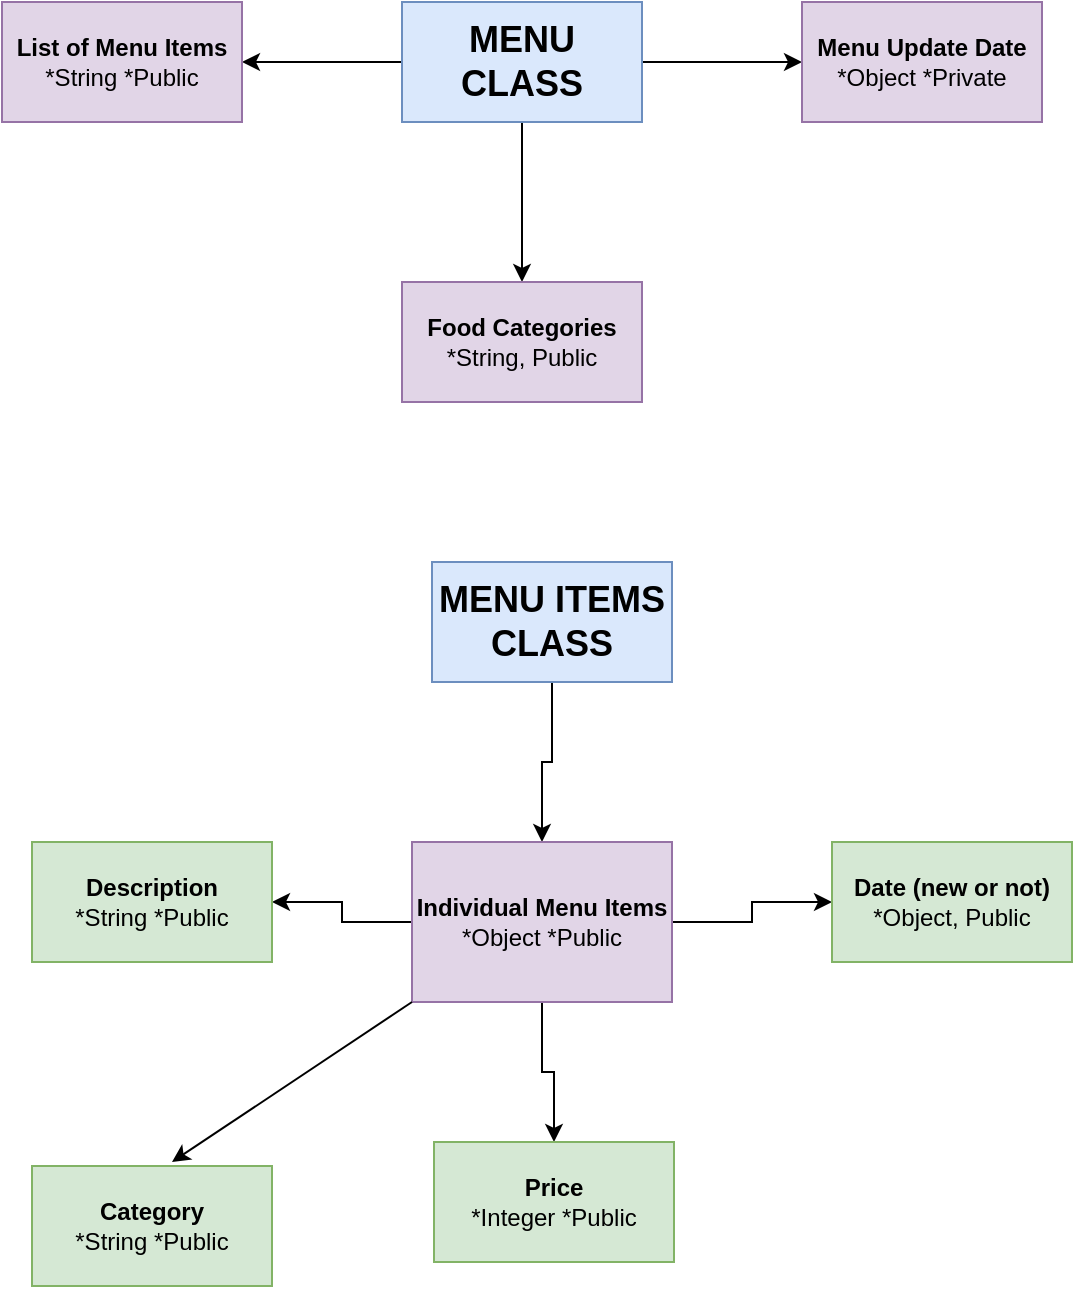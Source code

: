 <mxfile version="14.6.6" type="github"><diagram id="dzhatrqLTjvpsQEs2VxE" name="Page-1"><mxGraphModel dx="1422" dy="762" grid="1" gridSize="10" guides="1" tooltips="1" connect="1" arrows="1" fold="1" page="1" pageScale="1" pageWidth="850" pageHeight="1100" math="0" shadow="0"><root><mxCell id="0"/><mxCell id="1" parent="0"/><mxCell id="Zlz6S1NggtNxs5jg8UhT-17" value="" style="edgeStyle=orthogonalEdgeStyle;rounded=0;orthogonalLoop=1;jettySize=auto;html=1;" edge="1" parent="1" source="Zlz6S1NggtNxs5jg8UhT-15" target="Zlz6S1NggtNxs5jg8UhT-16"><mxGeometry relative="1" as="geometry"/></mxCell><mxCell id="Zlz6S1NggtNxs5jg8UhT-19" value="" style="edgeStyle=orthogonalEdgeStyle;rounded=0;orthogonalLoop=1;jettySize=auto;html=1;" edge="1" parent="1" source="Zlz6S1NggtNxs5jg8UhT-15" target="Zlz6S1NggtNxs5jg8UhT-18"><mxGeometry relative="1" as="geometry"/></mxCell><mxCell id="Zlz6S1NggtNxs5jg8UhT-21" value="" style="edgeStyle=orthogonalEdgeStyle;rounded=0;orthogonalLoop=1;jettySize=auto;html=1;" edge="1" parent="1" source="Zlz6S1NggtNxs5jg8UhT-15" target="Zlz6S1NggtNxs5jg8UhT-20"><mxGeometry relative="1" as="geometry"/></mxCell><mxCell id="Zlz6S1NggtNxs5jg8UhT-15" value="&lt;b&gt;&lt;font style=&quot;font-size: 18px&quot;&gt;MENU CLASS&lt;/font&gt;&lt;/b&gt;" style="rounded=0;whiteSpace=wrap;html=1;fillColor=#dae8fc;strokeColor=#6c8ebf;" vertex="1" parent="1"><mxGeometry x="365" y="70" width="120" height="60" as="geometry"/></mxCell><mxCell id="Zlz6S1NggtNxs5jg8UhT-16" value="&lt;b&gt;Food Categories&lt;/b&gt;&lt;br&gt;*String, Public" style="rounded=0;whiteSpace=wrap;html=1;fillColor=#e1d5e7;strokeColor=#9673a6;" vertex="1" parent="1"><mxGeometry x="365" y="210" width="120" height="60" as="geometry"/></mxCell><mxCell id="Zlz6S1NggtNxs5jg8UhT-18" value="&lt;b&gt;Menu Update Date&lt;/b&gt;&lt;br&gt;*Object *Private" style="rounded=0;whiteSpace=wrap;html=1;fillColor=#e1d5e7;strokeColor=#9673a6;" vertex="1" parent="1"><mxGeometry x="565" y="70" width="120" height="60" as="geometry"/></mxCell><mxCell id="Zlz6S1NggtNxs5jg8UhT-20" value="&lt;font style=&quot;font-size: 12px&quot;&gt;&lt;b&gt;List of Menu Items&lt;/b&gt;&lt;br&gt;*String *Public&lt;br&gt;&lt;/font&gt;" style="rounded=0;whiteSpace=wrap;html=1;fillColor=#e1d5e7;strokeColor=#9673a6;" vertex="1" parent="1"><mxGeometry x="165" y="70" width="120" height="60" as="geometry"/></mxCell><mxCell id="Zlz6S1NggtNxs5jg8UhT-24" value="" style="edgeStyle=orthogonalEdgeStyle;rounded=0;orthogonalLoop=1;jettySize=auto;html=1;" edge="1" parent="1" source="Zlz6S1NggtNxs5jg8UhT-22" target="Zlz6S1NggtNxs5jg8UhT-23"><mxGeometry relative="1" as="geometry"/></mxCell><mxCell id="Zlz6S1NggtNxs5jg8UhT-22" value="&lt;font style=&quot;font-size: 18px&quot;&gt;&lt;b&gt;MENU ITEMS CLASS&lt;/b&gt;&lt;/font&gt;" style="rounded=0;whiteSpace=wrap;html=1;fillColor=#dae8fc;strokeColor=#6c8ebf;" vertex="1" parent="1"><mxGeometry x="380" y="350" width="120" height="60" as="geometry"/></mxCell><mxCell id="Zlz6S1NggtNxs5jg8UhT-26" value="" style="edgeStyle=orthogonalEdgeStyle;rounded=0;orthogonalLoop=1;jettySize=auto;html=1;" edge="1" parent="1" source="Zlz6S1NggtNxs5jg8UhT-23" target="Zlz6S1NggtNxs5jg8UhT-25"><mxGeometry relative="1" as="geometry"/></mxCell><mxCell id="Zlz6S1NggtNxs5jg8UhT-28" value="" style="edgeStyle=orthogonalEdgeStyle;rounded=0;orthogonalLoop=1;jettySize=auto;html=1;" edge="1" parent="1" source="Zlz6S1NggtNxs5jg8UhT-23" target="Zlz6S1NggtNxs5jg8UhT-27"><mxGeometry relative="1" as="geometry"/></mxCell><mxCell id="Zlz6S1NggtNxs5jg8UhT-30" value="" style="edgeStyle=orthogonalEdgeStyle;rounded=0;orthogonalLoop=1;jettySize=auto;html=1;" edge="1" parent="1" source="Zlz6S1NggtNxs5jg8UhT-23" target="Zlz6S1NggtNxs5jg8UhT-29"><mxGeometry relative="1" as="geometry"/></mxCell><mxCell id="Zlz6S1NggtNxs5jg8UhT-23" value="&lt;b&gt;Individual Menu Items&lt;/b&gt; *Object *Public" style="rounded=0;whiteSpace=wrap;html=1;fillColor=#e1d5e7;strokeColor=#9673a6;" vertex="1" parent="1"><mxGeometry x="370" y="490" width="130" height="80" as="geometry"/></mxCell><mxCell id="Zlz6S1NggtNxs5jg8UhT-25" value="&lt;b&gt;Price&lt;/b&gt;&lt;br&gt;*Integer *Public" style="whiteSpace=wrap;html=1;rounded=0;fillColor=#d5e8d4;strokeColor=#82b366;" vertex="1" parent="1"><mxGeometry x="381" y="640" width="120" height="60" as="geometry"/></mxCell><mxCell id="Zlz6S1NggtNxs5jg8UhT-27" value="&lt;b&gt;Date (new or not)&lt;/b&gt;&lt;br&gt;*Object, Public" style="whiteSpace=wrap;html=1;rounded=0;fillColor=#d5e8d4;strokeColor=#82b366;" vertex="1" parent="1"><mxGeometry x="580" y="490" width="120" height="60" as="geometry"/></mxCell><mxCell id="Zlz6S1NggtNxs5jg8UhT-29" value="&lt;b&gt;Description&lt;/b&gt;&lt;br&gt;*String *Public" style="whiteSpace=wrap;html=1;rounded=0;fillColor=#d5e8d4;strokeColor=#82b366;" vertex="1" parent="1"><mxGeometry x="180" y="490" width="120" height="60" as="geometry"/></mxCell><mxCell id="Zlz6S1NggtNxs5jg8UhT-32" value="" style="endArrow=classic;html=1;exitX=0;exitY=1;exitDx=0;exitDy=0;" edge="1" parent="1" source="Zlz6S1NggtNxs5jg8UhT-23"><mxGeometry width="50" height="50" relative="1" as="geometry"><mxPoint x="310" y="630" as="sourcePoint"/><mxPoint x="250" y="650" as="targetPoint"/></mxGeometry></mxCell><mxCell id="Zlz6S1NggtNxs5jg8UhT-33" value="&lt;b&gt;Category&lt;/b&gt;&lt;br&gt;*String *Public" style="rounded=0;whiteSpace=wrap;html=1;fillColor=#d5e8d4;strokeColor=#82b366;" vertex="1" parent="1"><mxGeometry x="180" y="652" width="120" height="60" as="geometry"/></mxCell></root></mxGraphModel></diagram></mxfile>